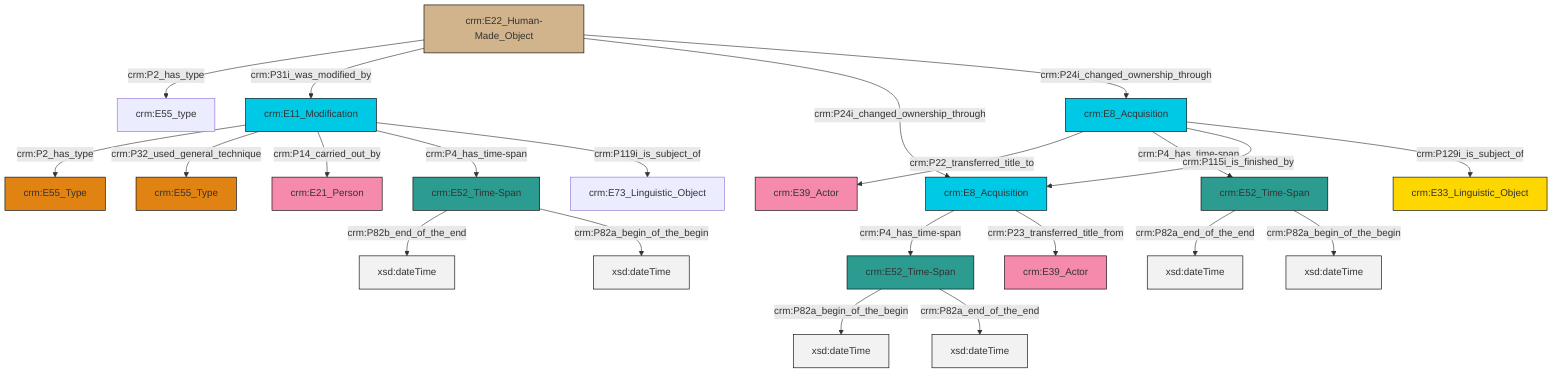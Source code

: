 graph TD
classDef Literal fill:#f2f2f2,stroke:#000000;
classDef CRM_Entity fill:#FFFFFF,stroke:#000000;
classDef Temporal_Entity fill:#00C9E6, stroke:#000000;
classDef Type fill:#E18312, stroke:#000000;
classDef Time-Span fill:#2C9C91, stroke:#000000;
classDef Appellation fill:#FFEB7F, stroke:#000000;
classDef Place fill:#008836, stroke:#000000;
classDef Persistent_Item fill:#B266B2, stroke:#000000;
classDef Conceptual_Object fill:#FFD700, stroke:#000000;
classDef Physical_Thing fill:#D2B48C, stroke:#000000;
classDef Actor fill:#f58aad, stroke:#000000;
classDef PC_Classes fill:#4ce600, stroke:#000000;
classDef Multi fill:#cccccc,stroke:#000000;

0["crm:E8_Acquisition"]:::Temporal_Entity -->|crm:P22_transferred_title_to| 1["crm:E39_Actor"]:::Actor
2["crm:E8_Acquisition"]:::Temporal_Entity -->|crm:P4_has_time-span| 3["crm:E52_Time-Span"]:::Time-Span
3["crm:E52_Time-Span"]:::Time-Span -->|crm:P82a_begin_of_the_begin| 4[xsd:dateTime]:::Literal
7["crm:E22_Human-Made_Object"]:::Physical_Thing -->|crm:P2_has_type| 5["crm:E55_type"]:::Default
8["crm:E11_Modification"]:::Temporal_Entity -->|crm:P2_has_type| 9["crm:E55_Type"]:::Type
0["crm:E8_Acquisition"]:::Temporal_Entity -->|crm:P4_has_time-span| 10["crm:E52_Time-Span"]:::Time-Span
8["crm:E11_Modification"]:::Temporal_Entity -->|crm:P32_used_general_technique| 11["crm:E55_Type"]:::Type
10["crm:E52_Time-Span"]:::Time-Span -->|crm:P82a_end_of_the_end| 12[xsd:dateTime]:::Literal
8["crm:E11_Modification"]:::Temporal_Entity -->|crm:P14_carried_out_by| 15["crm:E21_Person"]:::Actor
7["crm:E22_Human-Made_Object"]:::Physical_Thing -->|crm:P31i_was_modified_by| 8["crm:E11_Modification"]:::Temporal_Entity
0["crm:E8_Acquisition"]:::Temporal_Entity -->|crm:P115i_is_finished_by| 2["crm:E8_Acquisition"]:::Temporal_Entity
8["crm:E11_Modification"]:::Temporal_Entity -->|crm:P4_has_time-span| 16["crm:E52_Time-Span"]:::Time-Span
7["crm:E22_Human-Made_Object"]:::Physical_Thing -->|crm:P24i_changed_ownership_through| 2["crm:E8_Acquisition"]:::Temporal_Entity
8["crm:E11_Modification"]:::Temporal_Entity -->|crm:P119i_is_subject_of| 22["crm:E73_Linguistic_Object"]:::Default
10["crm:E52_Time-Span"]:::Time-Span -->|crm:P82a_begin_of_the_begin| 24[xsd:dateTime]:::Literal
0["crm:E8_Acquisition"]:::Temporal_Entity -->|crm:P129i_is_subject_of| 26["crm:E33_Linguistic_Object"]:::Conceptual_Object
2["crm:E8_Acquisition"]:::Temporal_Entity -->|crm:P23_transferred_title_from| 20["crm:E39_Actor"]:::Actor
16["crm:E52_Time-Span"]:::Time-Span -->|crm:P82b_end_of_the_end| 33[xsd:dateTime]:::Literal
16["crm:E52_Time-Span"]:::Time-Span -->|crm:P82a_begin_of_the_begin| 34[xsd:dateTime]:::Literal
7["crm:E22_Human-Made_Object"]:::Physical_Thing -->|crm:P24i_changed_ownership_through| 0["crm:E8_Acquisition"]:::Temporal_Entity
3["crm:E52_Time-Span"]:::Time-Span -->|crm:P82a_end_of_the_end| 35[xsd:dateTime]:::Literal